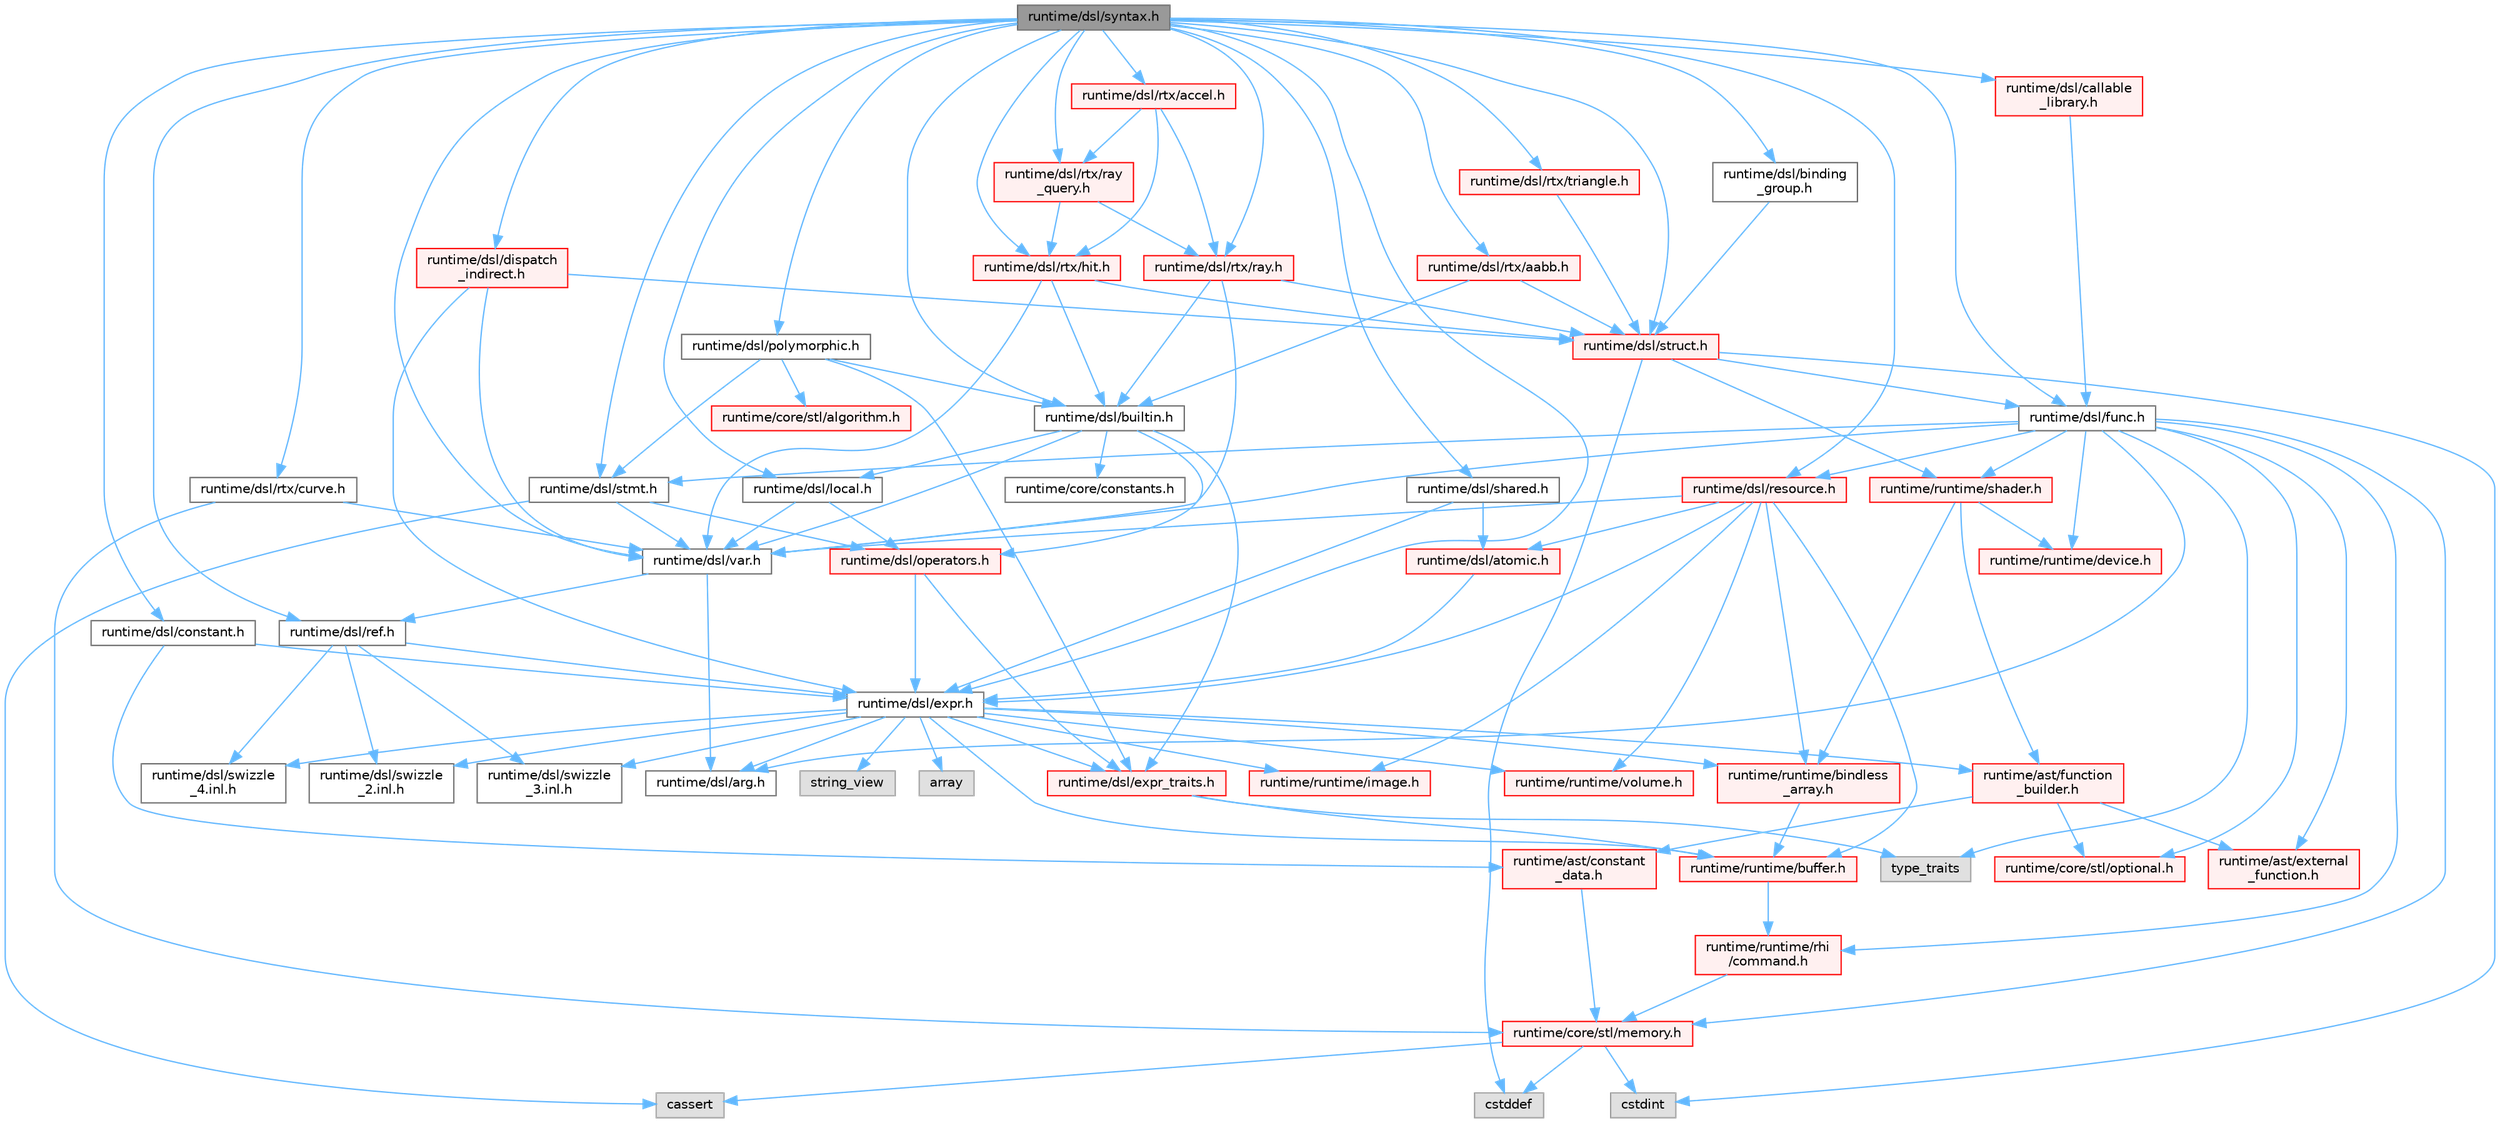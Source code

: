 digraph "runtime/dsl/syntax.h"
{
 // LATEX_PDF_SIZE
  bgcolor="transparent";
  edge [fontname=Helvetica,fontsize=10,labelfontname=Helvetica,labelfontsize=10];
  node [fontname=Helvetica,fontsize=10,shape=box,height=0.2,width=0.4];
  Node1 [id="Node000001",label="runtime/dsl/syntax.h",height=0.2,width=0.4,color="gray40", fillcolor="grey60", style="filled", fontcolor="black",tooltip=" "];
  Node1 -> Node2 [id="edge1_Node000001_Node000002",color="steelblue1",style="solid",tooltip=" "];
  Node2 [id="Node000002",label="runtime/dsl/func.h",height=0.2,width=0.4,color="grey40", fillcolor="white", style="filled",URL="$func_8h.html",tooltip=" "];
  Node2 -> Node3 [id="edge2_Node000002_Node000003",color="steelblue1",style="solid",tooltip=" "];
  Node3 [id="Node000003",label="type_traits",height=0.2,width=0.4,color="grey60", fillcolor="#E0E0E0", style="filled",tooltip=" "];
  Node2 -> Node4 [id="edge3_Node000002_Node000004",color="steelblue1",style="solid",tooltip=" "];
  Node4 [id="Node000004",label="runtime/core/stl/memory.h",height=0.2,width=0.4,color="red", fillcolor="#FFF0F0", style="filled",URL="$core_2stl_2memory_8h.html",tooltip=" "];
  Node4 -> Node5 [id="edge4_Node000004_Node000005",color="steelblue1",style="solid",tooltip=" "];
  Node5 [id="Node000005",label="cstddef",height=0.2,width=0.4,color="grey60", fillcolor="#E0E0E0", style="filled",tooltip=" "];
  Node4 -> Node6 [id="edge5_Node000004_Node000006",color="steelblue1",style="solid",tooltip=" "];
  Node6 [id="Node000006",label="cstdint",height=0.2,width=0.4,color="grey60", fillcolor="#E0E0E0", style="filled",tooltip=" "];
  Node4 -> Node7 [id="edge6_Node000004_Node000007",color="steelblue1",style="solid",tooltip=" "];
  Node7 [id="Node000007",label="cassert",height=0.2,width=0.4,color="grey60", fillcolor="#E0E0E0", style="filled",tooltip=" "];
  Node2 -> Node152 [id="edge7_Node000002_Node000152",color="steelblue1",style="solid",tooltip=" "];
  Node152 [id="Node000152",label="runtime/core/stl/optional.h",height=0.2,width=0.4,color="red", fillcolor="#FFF0F0", style="filled",URL="$core_2stl_2optional_8h.html",tooltip=" "];
  Node2 -> Node154 [id="edge8_Node000002_Node000154",color="steelblue1",style="solid",tooltip=" "];
  Node154 [id="Node000154",label="runtime/ast/external\l_function.h",height=0.2,width=0.4,color="red", fillcolor="#FFF0F0", style="filled",URL="$external__function_8h.html",tooltip=" "];
  Node2 -> Node184 [id="edge9_Node000002_Node000184",color="steelblue1",style="solid",tooltip=" "];
  Node184 [id="Node000184",label="runtime/runtime/rhi\l/command.h",height=0.2,width=0.4,color="red", fillcolor="#FFF0F0", style="filled",URL="$command_8h.html",tooltip=" "];
  Node184 -> Node4 [id="edge10_Node000184_Node000004",color="steelblue1",style="solid",tooltip=" "];
  Node2 -> Node197 [id="edge11_Node000002_Node000197",color="steelblue1",style="solid",tooltip=" "];
  Node197 [id="Node000197",label="runtime/runtime/device.h",height=0.2,width=0.4,color="red", fillcolor="#FFF0F0", style="filled",URL="$device_8h.html",tooltip=" "];
  Node2 -> Node216 [id="edge12_Node000002_Node000216",color="steelblue1",style="solid",tooltip=" "];
  Node216 [id="Node000216",label="runtime/runtime/shader.h",height=0.2,width=0.4,color="red", fillcolor="#FFF0F0", style="filled",URL="$shader_8h.html",tooltip=" "];
  Node216 -> Node217 [id="edge13_Node000216_Node000217",color="steelblue1",style="solid",tooltip=" "];
  Node217 [id="Node000217",label="runtime/ast/function\l_builder.h",height=0.2,width=0.4,color="red", fillcolor="#FFF0F0", style="filled",URL="$function__builder_8h.html",tooltip=" "];
  Node217 -> Node211 [id="edge14_Node000217_Node000211",color="steelblue1",style="solid",tooltip=" "];
  Node211 [id="Node000211",label="runtime/ast/constant\l_data.h",height=0.2,width=0.4,color="red", fillcolor="#FFF0F0", style="filled",URL="$constant__data_8h.html",tooltip=" "];
  Node211 -> Node4 [id="edge15_Node000211_Node000004",color="steelblue1",style="solid",tooltip=" "];
  Node217 -> Node154 [id="edge16_Node000217_Node000154",color="steelblue1",style="solid",tooltip=" "];
  Node217 -> Node152 [id="edge17_Node000217_Node000152",color="steelblue1",style="solid",tooltip=" "];
  Node216 -> Node197 [id="edge18_Node000216_Node000197",color="steelblue1",style="solid",tooltip=" "];
  Node216 -> Node223 [id="edge19_Node000216_Node000223",color="steelblue1",style="solid",tooltip=" "];
  Node223 [id="Node000223",label="runtime/runtime/bindless\l_array.h",height=0.2,width=0.4,color="red", fillcolor="#FFF0F0", style="filled",URL="$bindless__array_8h.html",tooltip=" "];
  Node223 -> Node226 [id="edge20_Node000223_Node000226",color="steelblue1",style="solid",tooltip=" "];
  Node226 [id="Node000226",label="runtime/runtime/buffer.h",height=0.2,width=0.4,color="red", fillcolor="#FFF0F0", style="filled",URL="$buffer_8h.html",tooltip=" "];
  Node226 -> Node184 [id="edge21_Node000226_Node000184",color="steelblue1",style="solid",tooltip=" "];
  Node2 -> Node242 [id="edge22_Node000002_Node000242",color="steelblue1",style="solid",tooltip=" "];
  Node242 [id="Node000242",label="runtime/dsl/arg.h",height=0.2,width=0.4,color="grey40", fillcolor="white", style="filled",URL="$arg_8h.html",tooltip=" "];
  Node2 -> Node243 [id="edge23_Node000002_Node000243",color="steelblue1",style="solid",tooltip=" "];
  Node243 [id="Node000243",label="runtime/dsl/var.h",height=0.2,width=0.4,color="grey40", fillcolor="white", style="filled",URL="$var_8h.html",tooltip=" "];
  Node243 -> Node244 [id="edge24_Node000243_Node000244",color="steelblue1",style="solid",tooltip=" "];
  Node244 [id="Node000244",label="runtime/dsl/ref.h",height=0.2,width=0.4,color="grey40", fillcolor="white", style="filled",URL="$ref_8h.html",tooltip=" "];
  Node244 -> Node245 [id="edge25_Node000244_Node000245",color="steelblue1",style="solid",tooltip=" "];
  Node245 [id="Node000245",label="runtime/dsl/expr.h",height=0.2,width=0.4,color="grey40", fillcolor="white", style="filled",URL="$expr_8h.html",tooltip=" "];
  Node245 -> Node149 [id="edge26_Node000245_Node000149",color="steelblue1",style="solid",tooltip=" "];
  Node149 [id="Node000149",label="array",height=0.2,width=0.4,color="grey60", fillcolor="#E0E0E0", style="filled",tooltip=" "];
  Node245 -> Node33 [id="edge27_Node000245_Node000033",color="steelblue1",style="solid",tooltip=" "];
  Node33 [id="Node000033",label="string_view",height=0.2,width=0.4,color="grey60", fillcolor="#E0E0E0", style="filled",tooltip=" "];
  Node245 -> Node231 [id="edge28_Node000245_Node000231",color="steelblue1",style="solid",tooltip=" "];
  Node231 [id="Node000231",label="runtime/runtime/image.h",height=0.2,width=0.4,color="red", fillcolor="#FFF0F0", style="filled",URL="$image_8h.html",tooltip=" "];
  Node245 -> Node236 [id="edge29_Node000245_Node000236",color="steelblue1",style="solid",tooltip=" "];
  Node236 [id="Node000236",label="runtime/runtime/volume.h",height=0.2,width=0.4,color="red", fillcolor="#FFF0F0", style="filled",URL="$volume_8h.html",tooltip=" "];
  Node245 -> Node226 [id="edge30_Node000245_Node000226",color="steelblue1",style="solid",tooltip=" "];
  Node245 -> Node223 [id="edge31_Node000245_Node000223",color="steelblue1",style="solid",tooltip=" "];
  Node245 -> Node217 [id="edge32_Node000245_Node000217",color="steelblue1",style="solid",tooltip=" "];
  Node245 -> Node246 [id="edge33_Node000245_Node000246",color="steelblue1",style="solid",tooltip=" "];
  Node246 [id="Node000246",label="runtime/dsl/expr_traits.h",height=0.2,width=0.4,color="red", fillcolor="#FFF0F0", style="filled",URL="$expr__traits_8h.html",tooltip=" "];
  Node246 -> Node3 [id="edge34_Node000246_Node000003",color="steelblue1",style="solid",tooltip=" "];
  Node246 -> Node226 [id="edge35_Node000246_Node000226",color="steelblue1",style="solid",tooltip=" "];
  Node245 -> Node242 [id="edge36_Node000245_Node000242",color="steelblue1",style="solid",tooltip=" "];
  Node245 -> Node248 [id="edge37_Node000245_Node000248",color="steelblue1",style="solid",tooltip=" "];
  Node248 [id="Node000248",label="runtime/dsl/swizzle\l_2.inl.h",height=0.2,width=0.4,color="grey40", fillcolor="white", style="filled",URL="$dsl_2swizzle__2_8inl_8h.html",tooltip=" "];
  Node245 -> Node249 [id="edge38_Node000245_Node000249",color="steelblue1",style="solid",tooltip=" "];
  Node249 [id="Node000249",label="runtime/dsl/swizzle\l_3.inl.h",height=0.2,width=0.4,color="grey40", fillcolor="white", style="filled",URL="$dsl_2swizzle__3_8inl_8h.html",tooltip=" "];
  Node245 -> Node250 [id="edge39_Node000245_Node000250",color="steelblue1",style="solid",tooltip=" "];
  Node250 [id="Node000250",label="runtime/dsl/swizzle\l_4.inl.h",height=0.2,width=0.4,color="grey40", fillcolor="white", style="filled",URL="$dsl_2swizzle__4_8inl_8h.html",tooltip=" "];
  Node244 -> Node248 [id="edge40_Node000244_Node000248",color="steelblue1",style="solid",tooltip=" "];
  Node244 -> Node249 [id="edge41_Node000244_Node000249",color="steelblue1",style="solid",tooltip=" "];
  Node244 -> Node250 [id="edge42_Node000244_Node000250",color="steelblue1",style="solid",tooltip=" "];
  Node243 -> Node242 [id="edge43_Node000243_Node000242",color="steelblue1",style="solid",tooltip=" "];
  Node2 -> Node251 [id="edge44_Node000002_Node000251",color="steelblue1",style="solid",tooltip=" "];
  Node251 [id="Node000251",label="runtime/dsl/resource.h",height=0.2,width=0.4,color="red", fillcolor="#FFF0F0", style="filled",URL="$dsl_2resource_8h.html",tooltip=" "];
  Node251 -> Node226 [id="edge45_Node000251_Node000226",color="steelblue1",style="solid",tooltip=" "];
  Node251 -> Node231 [id="edge46_Node000251_Node000231",color="steelblue1",style="solid",tooltip=" "];
  Node251 -> Node236 [id="edge47_Node000251_Node000236",color="steelblue1",style="solid",tooltip=" "];
  Node251 -> Node223 [id="edge48_Node000251_Node000223",color="steelblue1",style="solid",tooltip=" "];
  Node251 -> Node245 [id="edge49_Node000251_Node000245",color="steelblue1",style="solid",tooltip=" "];
  Node251 -> Node243 [id="edge50_Node000251_Node000243",color="steelblue1",style="solid",tooltip=" "];
  Node251 -> Node253 [id="edge51_Node000251_Node000253",color="steelblue1",style="solid",tooltip=" "];
  Node253 [id="Node000253",label="runtime/dsl/atomic.h",height=0.2,width=0.4,color="red", fillcolor="#FFF0F0", style="filled",URL="$dsl_2atomic_8h.html",tooltip=" "];
  Node253 -> Node245 [id="edge52_Node000253_Node000245",color="steelblue1",style="solid",tooltip=" "];
  Node2 -> Node255 [id="edge53_Node000002_Node000255",color="steelblue1",style="solid",tooltip=" "];
  Node255 [id="Node000255",label="runtime/dsl/stmt.h",height=0.2,width=0.4,color="grey40", fillcolor="white", style="filled",URL="$stmt_8h.html",tooltip=" "];
  Node255 -> Node7 [id="edge54_Node000255_Node000007",color="steelblue1",style="solid",tooltip=" "];
  Node255 -> Node243 [id="edge55_Node000255_Node000243",color="steelblue1",style="solid",tooltip=" "];
  Node255 -> Node256 [id="edge56_Node000255_Node000256",color="steelblue1",style="solid",tooltip=" "];
  Node256 [id="Node000256",label="runtime/dsl/operators.h",height=0.2,width=0.4,color="red", fillcolor="#FFF0F0", style="filled",URL="$operators_8h.html",tooltip=" "];
  Node256 -> Node246 [id="edge57_Node000256_Node000246",color="steelblue1",style="solid",tooltip=" "];
  Node256 -> Node245 [id="edge58_Node000256_Node000245",color="steelblue1",style="solid",tooltip=" "];
  Node1 -> Node257 [id="edge59_Node000001_Node000257",color="steelblue1",style="solid",tooltip=" "];
  Node257 [id="Node000257",label="runtime/dsl/constant.h",height=0.2,width=0.4,color="grey40", fillcolor="white", style="filled",URL="$constant_8h.html",tooltip=" "];
  Node257 -> Node211 [id="edge60_Node000257_Node000211",color="steelblue1",style="solid",tooltip=" "];
  Node257 -> Node245 [id="edge61_Node000257_Node000245",color="steelblue1",style="solid",tooltip=" "];
  Node1 -> Node258 [id="edge62_Node000001_Node000258",color="steelblue1",style="solid",tooltip=" "];
  Node258 [id="Node000258",label="runtime/dsl/local.h",height=0.2,width=0.4,color="grey40", fillcolor="white", style="filled",URL="$local_8h.html",tooltip=" "];
  Node258 -> Node243 [id="edge63_Node000258_Node000243",color="steelblue1",style="solid",tooltip=" "];
  Node258 -> Node256 [id="edge64_Node000258_Node000256",color="steelblue1",style="solid",tooltip=" "];
  Node1 -> Node259 [id="edge65_Node000001_Node000259",color="steelblue1",style="solid",tooltip=" "];
  Node259 [id="Node000259",label="runtime/dsl/shared.h",height=0.2,width=0.4,color="grey40", fillcolor="white", style="filled",URL="$shared_8h.html",tooltip=" "];
  Node259 -> Node245 [id="edge66_Node000259_Node000245",color="steelblue1",style="solid",tooltip=" "];
  Node259 -> Node253 [id="edge67_Node000259_Node000253",color="steelblue1",style="solid",tooltip=" "];
  Node1 -> Node255 [id="edge68_Node000001_Node000255",color="steelblue1",style="solid",tooltip=" "];
  Node1 -> Node245 [id="edge69_Node000001_Node000245",color="steelblue1",style="solid",tooltip=" "];
  Node1 -> Node244 [id="edge70_Node000001_Node000244",color="steelblue1",style="solid",tooltip=" "];
  Node1 -> Node243 [id="edge71_Node000001_Node000243",color="steelblue1",style="solid",tooltip=" "];
  Node1 -> Node260 [id="edge72_Node000001_Node000260",color="steelblue1",style="solid",tooltip=" "];
  Node260 [id="Node000260",label="runtime/dsl/builtin.h",height=0.2,width=0.4,color="grey40", fillcolor="white", style="filled",URL="$builtin_8h.html",tooltip=" "];
  Node260 -> Node229 [id="edge73_Node000260_Node000229",color="steelblue1",style="solid",tooltip=" "];
  Node229 [id="Node000229",label="runtime/core/constants.h",height=0.2,width=0.4,color="grey40", fillcolor="white", style="filled",URL="$constants_8h.html",tooltip=" "];
  Node260 -> Node243 [id="edge74_Node000260_Node000243",color="steelblue1",style="solid",tooltip=" "];
  Node260 -> Node256 [id="edge75_Node000260_Node000256",color="steelblue1",style="solid",tooltip=" "];
  Node260 -> Node246 [id="edge76_Node000260_Node000246",color="steelblue1",style="solid",tooltip=" "];
  Node260 -> Node258 [id="edge77_Node000260_Node000258",color="steelblue1",style="solid",tooltip=" "];
  Node1 -> Node261 [id="edge78_Node000001_Node000261",color="steelblue1",style="solid",tooltip=" "];
  Node261 [id="Node000261",label="runtime/dsl/polymorphic.h",height=0.2,width=0.4,color="grey40", fillcolor="white", style="filled",URL="$polymorphic_8h.html",tooltip=" "];
  Node261 -> Node262 [id="edge79_Node000261_Node000262",color="steelblue1",style="solid",tooltip=" "];
  Node262 [id="Node000262",label="runtime/core/stl/algorithm.h",height=0.2,width=0.4,color="red", fillcolor="#FFF0F0", style="filled",URL="$core_2stl_2algorithm_8h.html",tooltip=" "];
  Node261 -> Node246 [id="edge80_Node000261_Node000246",color="steelblue1",style="solid",tooltip=" "];
  Node261 -> Node260 [id="edge81_Node000261_Node000260",color="steelblue1",style="solid",tooltip=" "];
  Node261 -> Node255 [id="edge82_Node000261_Node000255",color="steelblue1",style="solid",tooltip=" "];
  Node1 -> Node265 [id="edge83_Node000001_Node000265",color="steelblue1",style="solid",tooltip=" "];
  Node265 [id="Node000265",label="runtime/dsl/struct.h",height=0.2,width=0.4,color="red", fillcolor="#FFF0F0", style="filled",URL="$struct_8h.html",tooltip=" "];
  Node265 -> Node6 [id="edge84_Node000265_Node000006",color="steelblue1",style="solid",tooltip=" "];
  Node265 -> Node5 [id="edge85_Node000265_Node000005",color="steelblue1",style="solid",tooltip=" "];
  Node265 -> Node2 [id="edge86_Node000265_Node000002",color="steelblue1",style="solid",tooltip=" "];
  Node265 -> Node216 [id="edge87_Node000265_Node000216",color="steelblue1",style="solid",tooltip=" "];
  Node1 -> Node287 [id="edge88_Node000001_Node000287",color="steelblue1",style="solid",tooltip=" "];
  Node287 [id="Node000287",label="runtime/dsl/binding\l_group.h",height=0.2,width=0.4,color="grey40", fillcolor="white", style="filled",URL="$binding__group_8h.html",tooltip=" "];
  Node287 -> Node265 [id="edge89_Node000287_Node000265",color="steelblue1",style="solid",tooltip=" "];
  Node1 -> Node251 [id="edge90_Node000001_Node000251",color="steelblue1",style="solid",tooltip=" "];
  Node1 -> Node288 [id="edge91_Node000001_Node000288",color="steelblue1",style="solid",tooltip=" "];
  Node288 [id="Node000288",label="runtime/dsl/callable\l_library.h",height=0.2,width=0.4,color="red", fillcolor="#FFF0F0", style="filled",URL="$dsl_2callable__library_8h.html",tooltip=" "];
  Node288 -> Node2 [id="edge92_Node000288_Node000002",color="steelblue1",style="solid",tooltip=" "];
  Node1 -> Node312 [id="edge93_Node000001_Node000312",color="steelblue1",style="solid",tooltip=" "];
  Node312 [id="Node000312",label="runtime/dsl/rtx/aabb.h",height=0.2,width=0.4,color="red", fillcolor="#FFF0F0", style="filled",URL="$dsl_2rtx_2aabb_8h.html",tooltip=" "];
  Node312 -> Node260 [id="edge94_Node000312_Node000260",color="steelblue1",style="solid",tooltip=" "];
  Node312 -> Node265 [id="edge95_Node000312_Node000265",color="steelblue1",style="solid",tooltip=" "];
  Node1 -> Node314 [id="edge96_Node000001_Node000314",color="steelblue1",style="solid",tooltip=" "];
  Node314 [id="Node000314",label="runtime/dsl/rtx/accel.h",height=0.2,width=0.4,color="red", fillcolor="#FFF0F0", style="filled",URL="$dsl_2rtx_2accel_8h.html",tooltip=" "];
  Node314 -> Node316 [id="edge97_Node000314_Node000316",color="steelblue1",style="solid",tooltip=" "];
  Node316 [id="Node000316",label="runtime/dsl/rtx/ray\l_query.h",height=0.2,width=0.4,color="red", fillcolor="#FFF0F0", style="filled",URL="$ray__query_8h.html",tooltip=" "];
  Node316 -> Node317 [id="edge98_Node000316_Node000317",color="steelblue1",style="solid",tooltip=" "];
  Node317 [id="Node000317",label="runtime/dsl/rtx/hit.h",height=0.2,width=0.4,color="red", fillcolor="#FFF0F0", style="filled",URL="$dsl_2rtx_2hit_8h.html",tooltip=" "];
  Node317 -> Node260 [id="edge99_Node000317_Node000260",color="steelblue1",style="solid",tooltip=" "];
  Node317 -> Node265 [id="edge100_Node000317_Node000265",color="steelblue1",style="solid",tooltip=" "];
  Node317 -> Node243 [id="edge101_Node000317_Node000243",color="steelblue1",style="solid",tooltip=" "];
  Node316 -> Node319 [id="edge102_Node000316_Node000319",color="steelblue1",style="solid",tooltip=" "];
  Node319 [id="Node000319",label="runtime/dsl/rtx/ray.h",height=0.2,width=0.4,color="red", fillcolor="#FFF0F0", style="filled",URL="$dsl_2rtx_2ray_8h.html",tooltip=" "];
  Node319 -> Node265 [id="edge103_Node000319_Node000265",color="steelblue1",style="solid",tooltip=" "];
  Node319 -> Node260 [id="edge104_Node000319_Node000260",color="steelblue1",style="solid",tooltip=" "];
  Node319 -> Node243 [id="edge105_Node000319_Node000243",color="steelblue1",style="solid",tooltip=" "];
  Node314 -> Node317 [id="edge106_Node000314_Node000317",color="steelblue1",style="solid",tooltip=" "];
  Node314 -> Node319 [id="edge107_Node000314_Node000319",color="steelblue1",style="solid",tooltip=" "];
  Node1 -> Node317 [id="edge108_Node000001_Node000317",color="steelblue1",style="solid",tooltip=" "];
  Node1 -> Node319 [id="edge109_Node000001_Node000319",color="steelblue1",style="solid",tooltip=" "];
  Node1 -> Node316 [id="edge110_Node000001_Node000316",color="steelblue1",style="solid",tooltip=" "];
  Node1 -> Node322 [id="edge111_Node000001_Node000322",color="steelblue1",style="solid",tooltip=" "];
  Node322 [id="Node000322",label="runtime/dsl/rtx/triangle.h",height=0.2,width=0.4,color="red", fillcolor="#FFF0F0", style="filled",URL="$dsl_2rtx_2triangle_8h.html",tooltip=" "];
  Node322 -> Node265 [id="edge112_Node000322_Node000265",color="steelblue1",style="solid",tooltip=" "];
  Node1 -> Node324 [id="edge113_Node000001_Node000324",color="steelblue1",style="solid",tooltip=" "];
  Node324 [id="Node000324",label="runtime/dsl/rtx/curve.h",height=0.2,width=0.4,color="grey40", fillcolor="white", style="filled",URL="$dsl_2rtx_2curve_8h.html",tooltip=" "];
  Node324 -> Node4 [id="edge114_Node000324_Node000004",color="steelblue1",style="solid",tooltip=" "];
  Node324 -> Node243 [id="edge115_Node000324_Node000243",color="steelblue1",style="solid",tooltip=" "];
  Node1 -> Node325 [id="edge116_Node000001_Node000325",color="steelblue1",style="solid",tooltip=" "];
  Node325 [id="Node000325",label="runtime/dsl/dispatch\l_indirect.h",height=0.2,width=0.4,color="red", fillcolor="#FFF0F0", style="filled",URL="$dispatch__indirect_8h.html",tooltip=" "];
  Node325 -> Node245 [id="edge117_Node000325_Node000245",color="steelblue1",style="solid",tooltip=" "];
  Node325 -> Node243 [id="edge118_Node000325_Node000243",color="steelblue1",style="solid",tooltip=" "];
  Node325 -> Node265 [id="edge119_Node000325_Node000265",color="steelblue1",style="solid",tooltip=" "];
}
